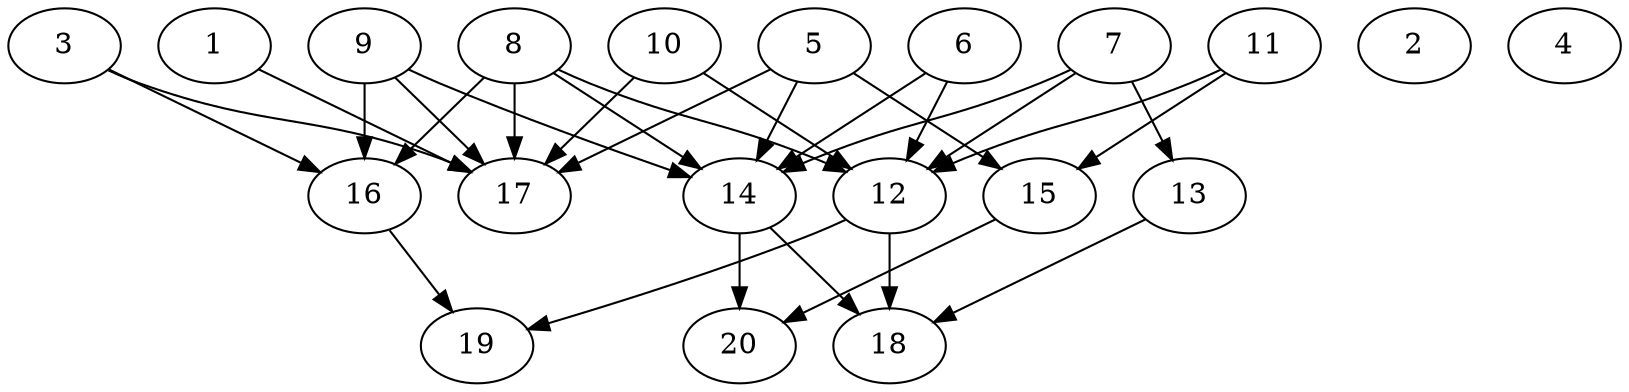 // DAG automatically generated by daggen at Wed Jul 24 21:27:05 2019
// ./daggen --dot -n 20 --ccr 0.3 --fat 0.7 --regular 0.5 --density 0.5 --mindata 5242880 --maxdata 52428800 
digraph G {
  1 [size="102103040", alpha="0.13", expect_size="30630912"] 
  1 -> 17 [size ="30630912"]
  2 [size="73038507", alpha="0.02", expect_size="21911552"] 
  3 [size="157620907", alpha="0.03", expect_size="47286272"] 
  3 -> 16 [size ="47286272"]
  3 -> 17 [size ="47286272"]
  4 [size="104396800", alpha="0.11", expect_size="31319040"] 
  5 [size="24401920", alpha="0.19", expect_size="7320576"] 
  5 -> 14 [size ="7320576"]
  5 -> 15 [size ="7320576"]
  5 -> 17 [size ="7320576"]
  6 [size="97047893", alpha="0.04", expect_size="29114368"] 
  6 -> 12 [size ="29114368"]
  6 -> 14 [size ="29114368"]
  7 [size="159935147", alpha="0.19", expect_size="47980544"] 
  7 -> 12 [size ="47980544"]
  7 -> 13 [size ="47980544"]
  7 -> 14 [size ="47980544"]
  8 [size="31474347", alpha="0.06", expect_size="9442304"] 
  8 -> 12 [size ="9442304"]
  8 -> 14 [size ="9442304"]
  8 -> 16 [size ="9442304"]
  8 -> 17 [size ="9442304"]
  9 [size="136598187", alpha="0.20", expect_size="40979456"] 
  9 -> 14 [size ="40979456"]
  9 -> 16 [size ="40979456"]
  9 -> 17 [size ="40979456"]
  10 [size="74257067", alpha="0.06", expect_size="22277120"] 
  10 -> 12 [size ="22277120"]
  10 -> 17 [size ="22277120"]
  11 [size="151453013", alpha="0.11", expect_size="45435904"] 
  11 -> 12 [size ="45435904"]
  11 -> 15 [size ="45435904"]
  12 [size="97460907", alpha="0.03", expect_size="29238272"] 
  12 -> 18 [size ="29238272"]
  12 -> 19 [size ="29238272"]
  13 [size="113479680", alpha="0.03", expect_size="34043904"] 
  13 -> 18 [size ="34043904"]
  14 [size="133338453", alpha="0.12", expect_size="40001536"] 
  14 -> 18 [size ="40001536"]
  14 -> 20 [size ="40001536"]
  15 [size="61835947", alpha="0.03", expect_size="18550784"] 
  15 -> 20 [size ="18550784"]
  16 [size="50097493", alpha="0.12", expect_size="15029248"] 
  16 -> 19 [size ="15029248"]
  17 [size="82896213", alpha="0.06", expect_size="24868864"] 
  18 [size="78919680", alpha="0.17", expect_size="23675904"] 
  19 [size="126900907", alpha="0.20", expect_size="38070272"] 
  20 [size="124439893", alpha="0.00", expect_size="37331968"] 
}
